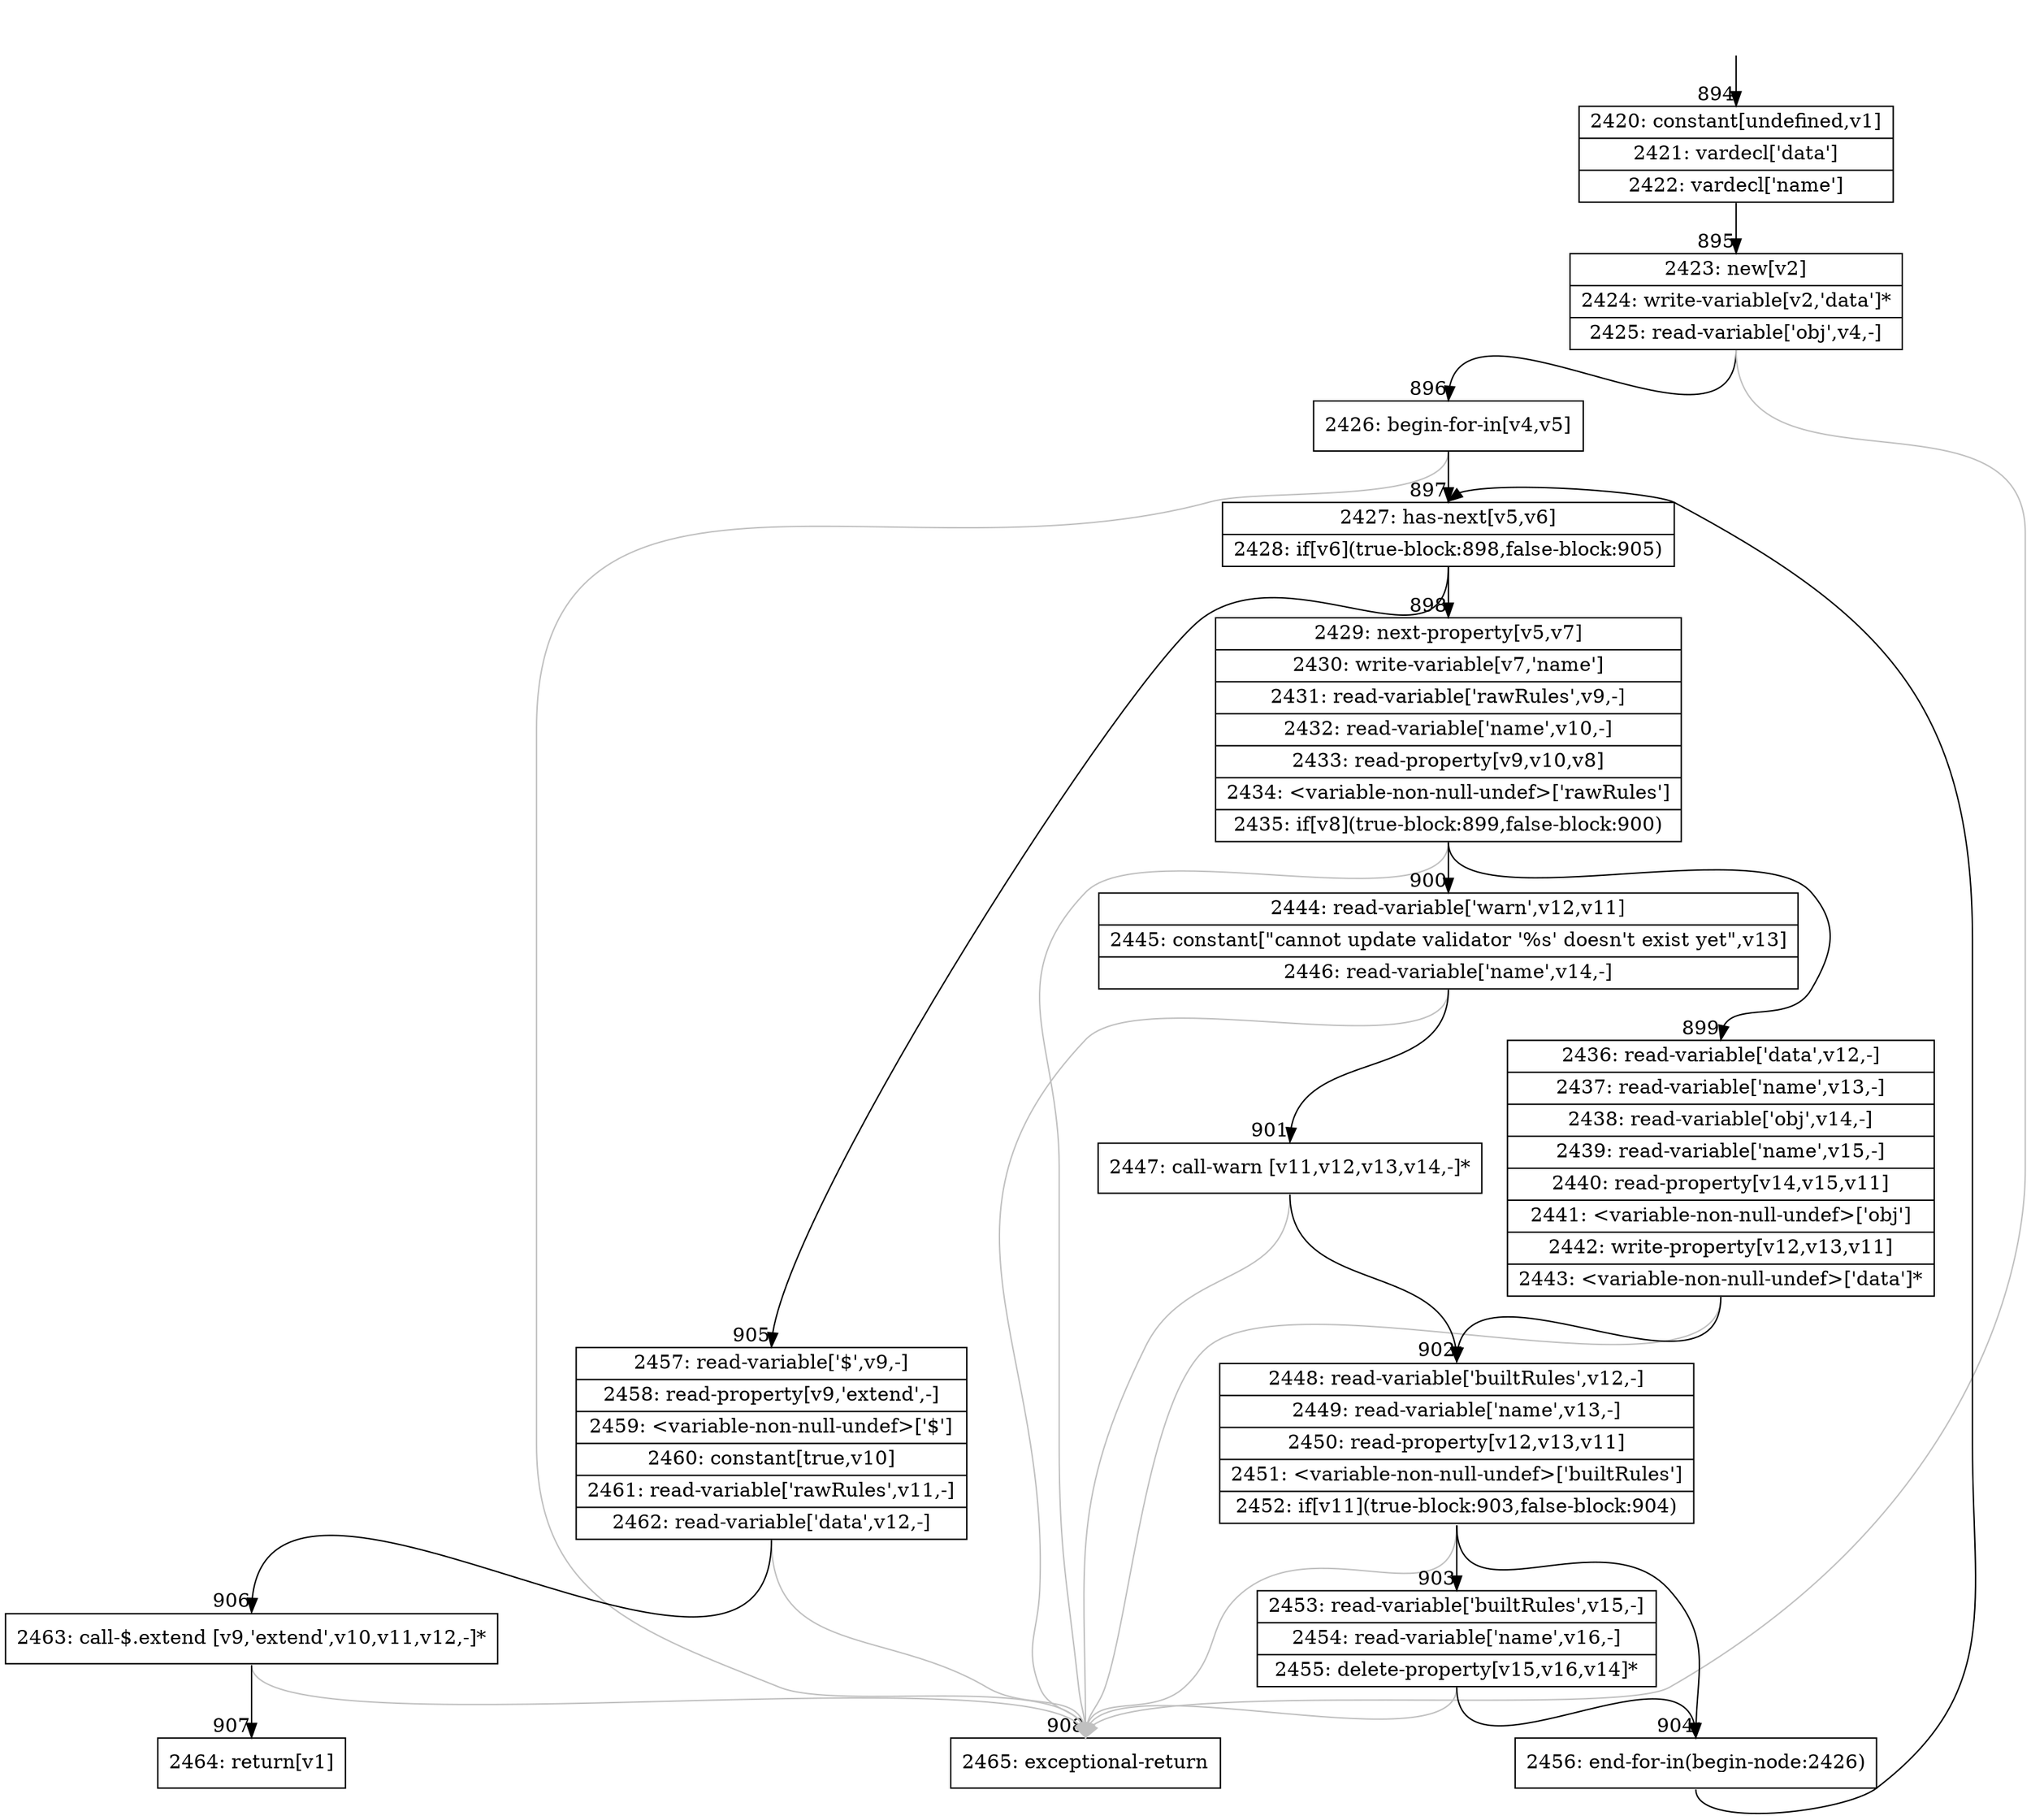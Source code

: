digraph {
rankdir="TD"
BB_entry87[shape=none,label=""];
BB_entry87 -> BB894 [tailport=s, headport=n, headlabel="    894"]
BB894 [shape=record label="{2420: constant[undefined,v1]|2421: vardecl['data']|2422: vardecl['name']}" ] 
BB894 -> BB895 [tailport=s, headport=n, headlabel="      895"]
BB895 [shape=record label="{2423: new[v2]|2424: write-variable[v2,'data']*|2425: read-variable['obj',v4,-]}" ] 
BB895 -> BB896 [tailport=s, headport=n, headlabel="      896"]
BB895 -> BB908 [tailport=s, headport=n, color=gray, headlabel="      908"]
BB896 [shape=record label="{2426: begin-for-in[v4,v5]}" ] 
BB896 -> BB897 [tailport=s, headport=n, headlabel="      897"]
BB896 -> BB908 [tailport=s, headport=n, color=gray]
BB897 [shape=record label="{2427: has-next[v5,v6]|2428: if[v6](true-block:898,false-block:905)}" ] 
BB897 -> BB898 [tailport=s, headport=n, headlabel="      898"]
BB897 -> BB905 [tailport=s, headport=n, headlabel="      905"]
BB898 [shape=record label="{2429: next-property[v5,v7]|2430: write-variable[v7,'name']|2431: read-variable['rawRules',v9,-]|2432: read-variable['name',v10,-]|2433: read-property[v9,v10,v8]|2434: \<variable-non-null-undef\>['rawRules']|2435: if[v8](true-block:899,false-block:900)}" ] 
BB898 -> BB899 [tailport=s, headport=n, headlabel="      899"]
BB898 -> BB900 [tailport=s, headport=n, headlabel="      900"]
BB898 -> BB908 [tailport=s, headport=n, color=gray]
BB899 [shape=record label="{2436: read-variable['data',v12,-]|2437: read-variable['name',v13,-]|2438: read-variable['obj',v14,-]|2439: read-variable['name',v15,-]|2440: read-property[v14,v15,v11]|2441: \<variable-non-null-undef\>['obj']|2442: write-property[v12,v13,v11]|2443: \<variable-non-null-undef\>['data']*}" ] 
BB899 -> BB902 [tailport=s, headport=n, headlabel="      902"]
BB899 -> BB908 [tailport=s, headport=n, color=gray]
BB900 [shape=record label="{2444: read-variable['warn',v12,v11]|2445: constant[\"cannot update validator '%s' doesn't exist yet\",v13]|2446: read-variable['name',v14,-]}" ] 
BB900 -> BB901 [tailport=s, headport=n, headlabel="      901"]
BB900 -> BB908 [tailport=s, headport=n, color=gray]
BB901 [shape=record label="{2447: call-warn [v11,v12,v13,v14,-]*}" ] 
BB901 -> BB902 [tailport=s, headport=n]
BB901 -> BB908 [tailport=s, headport=n, color=gray]
BB902 [shape=record label="{2448: read-variable['builtRules',v12,-]|2449: read-variable['name',v13,-]|2450: read-property[v12,v13,v11]|2451: \<variable-non-null-undef\>['builtRules']|2452: if[v11](true-block:903,false-block:904)}" ] 
BB902 -> BB903 [tailport=s, headport=n, headlabel="      903"]
BB902 -> BB904 [tailport=s, headport=n, headlabel="      904"]
BB902 -> BB908 [tailport=s, headport=n, color=gray]
BB903 [shape=record label="{2453: read-variable['builtRules',v15,-]|2454: read-variable['name',v16,-]|2455: delete-property[v15,v16,v14]*}" ] 
BB903 -> BB904 [tailport=s, headport=n]
BB903 -> BB908 [tailport=s, headport=n, color=gray]
BB904 [shape=record label="{2456: end-for-in(begin-node:2426)}" ] 
BB904 -> BB897 [tailport=s, headport=n]
BB905 [shape=record label="{2457: read-variable['$',v9,-]|2458: read-property[v9,'extend',-]|2459: \<variable-non-null-undef\>['$']|2460: constant[true,v10]|2461: read-variable['rawRules',v11,-]|2462: read-variable['data',v12,-]}" ] 
BB905 -> BB906 [tailport=s, headport=n, headlabel="      906"]
BB905 -> BB908 [tailport=s, headport=n, color=gray]
BB906 [shape=record label="{2463: call-$.extend [v9,'extend',v10,v11,v12,-]*}" ] 
BB906 -> BB907 [tailport=s, headport=n, headlabel="      907"]
BB906 -> BB908 [tailport=s, headport=n, color=gray]
BB907 [shape=record label="{2464: return[v1]}" ] 
BB908 [shape=record label="{2465: exceptional-return}" ] 
//#$~ 784
}
